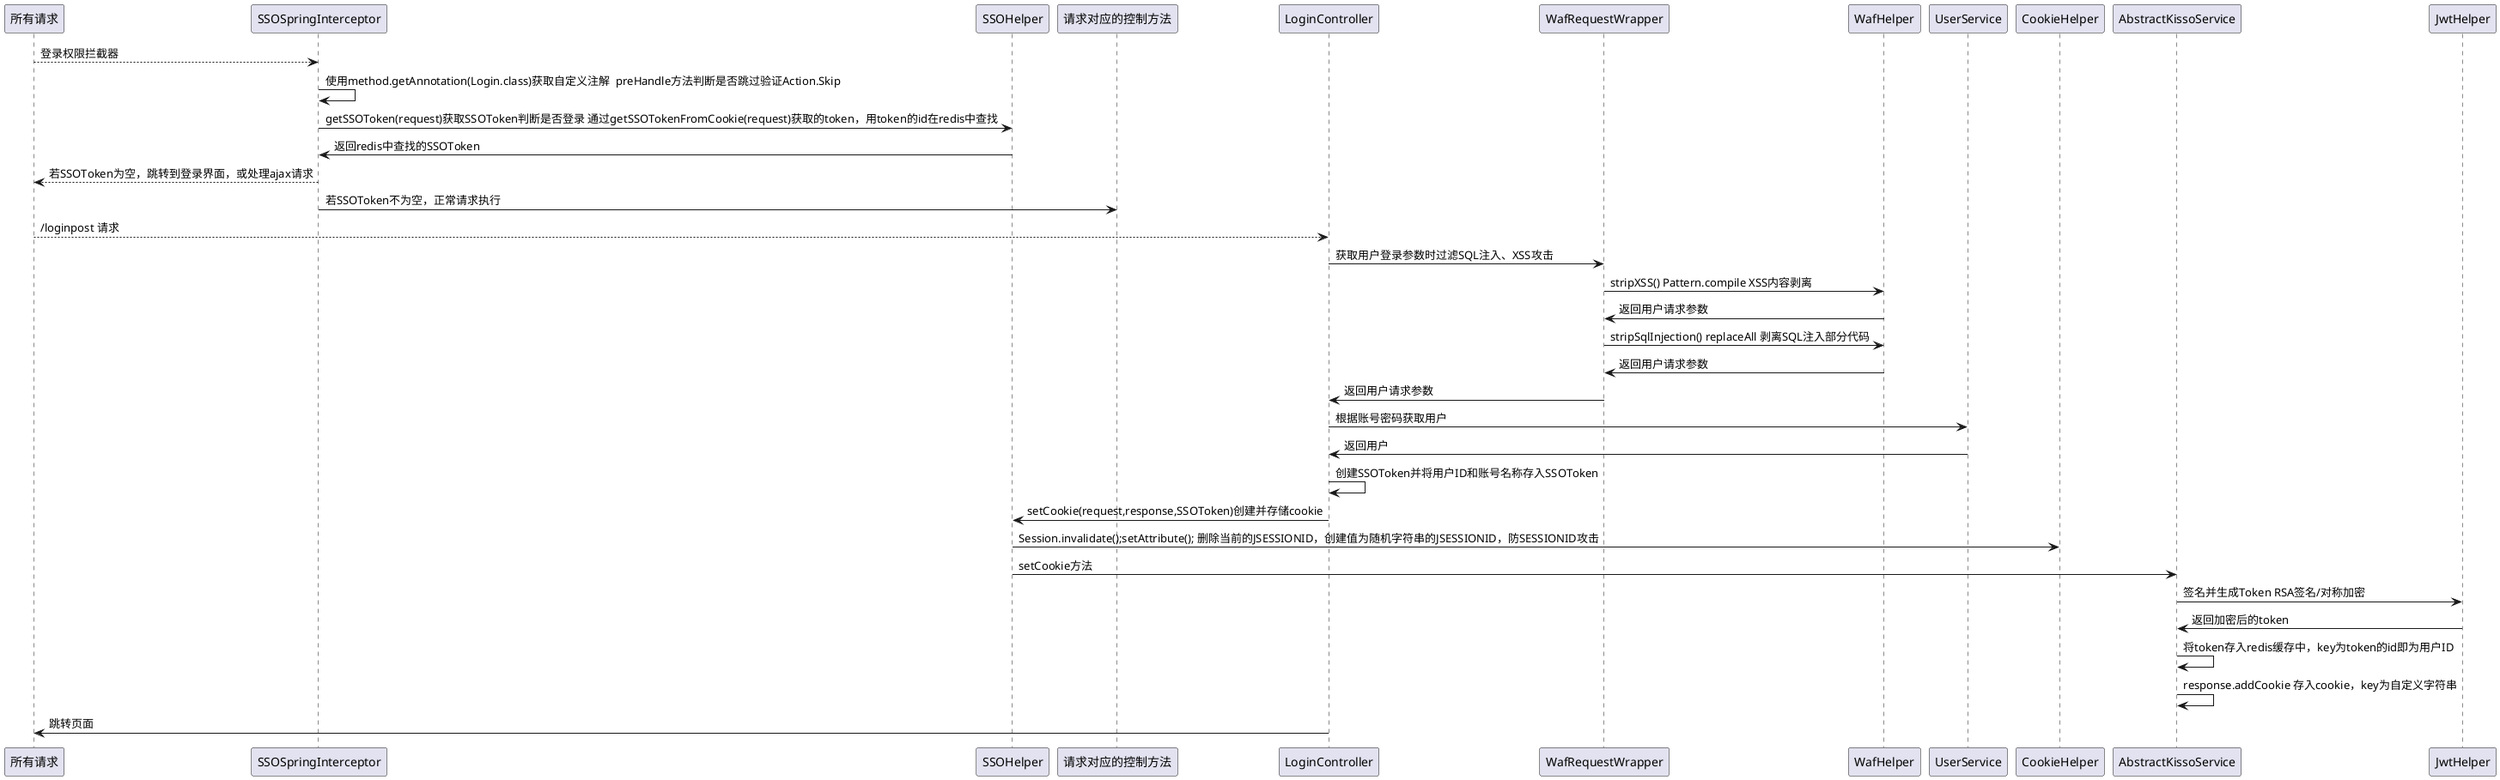 @startuml
       所有请求 --> SSOSpringInterceptor: 登录权限拦截器 
	   SSOSpringInterceptor -> SSOSpringInterceptor:使用method.getAnnotation(Login.class)获取自定义注解  preHandle方法判断是否跳过验证Action.Skip 
       SSOSpringInterceptor -> SSOHelper: getSSOToken(request)获取SSOToken判断是否登录 通过getSSOTokenFromCookie(request)获取的token，用token的id在redis中查找
	   SSOHelper -> SSOSpringInterceptor: 返回redis中查找的SSOToken
	   SSOSpringInterceptor --> 所有请求: 若SSOToken为空，跳转到登录界面，或处理ajax请求
       SSOSpringInterceptor -> 请求对应的控制方法: 若SSOToken不为空，正常请求执行
       所有请求 --> LoginController: /loginpost 请求
	   LoginController -> WafRequestWrapper: 获取用户登录参数时过滤SQL注入、XSS攻击
	   WafRequestWrapper -> WafHelper: stripXSS() Pattern.compile XSS内容剥离
	   WafRequestWrapper <- WafHelper: 返回用户请求参数
	   WafRequestWrapper -> WafHelper: stripSqlInjection() replaceAll 剥离SQL注入部分代码
	   WafRequestWrapper <- WafHelper: 返回用户请求参数
	   LoginController <- WafRequestWrapper: 返回用户请求参数
	   LoginController -> UserService: 根据账号密码获取用户
	   LoginController <- UserService: 返回用户
	   LoginController -> LoginController: 创建SSOToken并将用户ID和账号名称存入SSOToken
	   LoginController -> SSOHelper: setCookie(request,response,SSOToken)创建并存储cookie
	   SSOHelper -> CookieHelper: Session.invalidate();setAttribute(); 删除当前的JSESSIONID，创建值为随机字符串的JSESSIONID，防SESSIONID攻击
	   SSOHelper -> AbstractKissoService: setCookie方法
	   AbstractKissoService -> JwtHelper: 签名并生成Token RSA签名/对称加密
	   AbstractKissoService <- JwtHelper: 返回加密后的token
	   AbstractKissoService -> AbstractKissoService: 将token存入redis缓存中，key为token的id即为用户ID
	   AbstractKissoService -> AbstractKissoService: response.addCookie 存入cookie，key为自定义字符串
	   LoginController -> 所有请求: 跳转页面
@enduml
